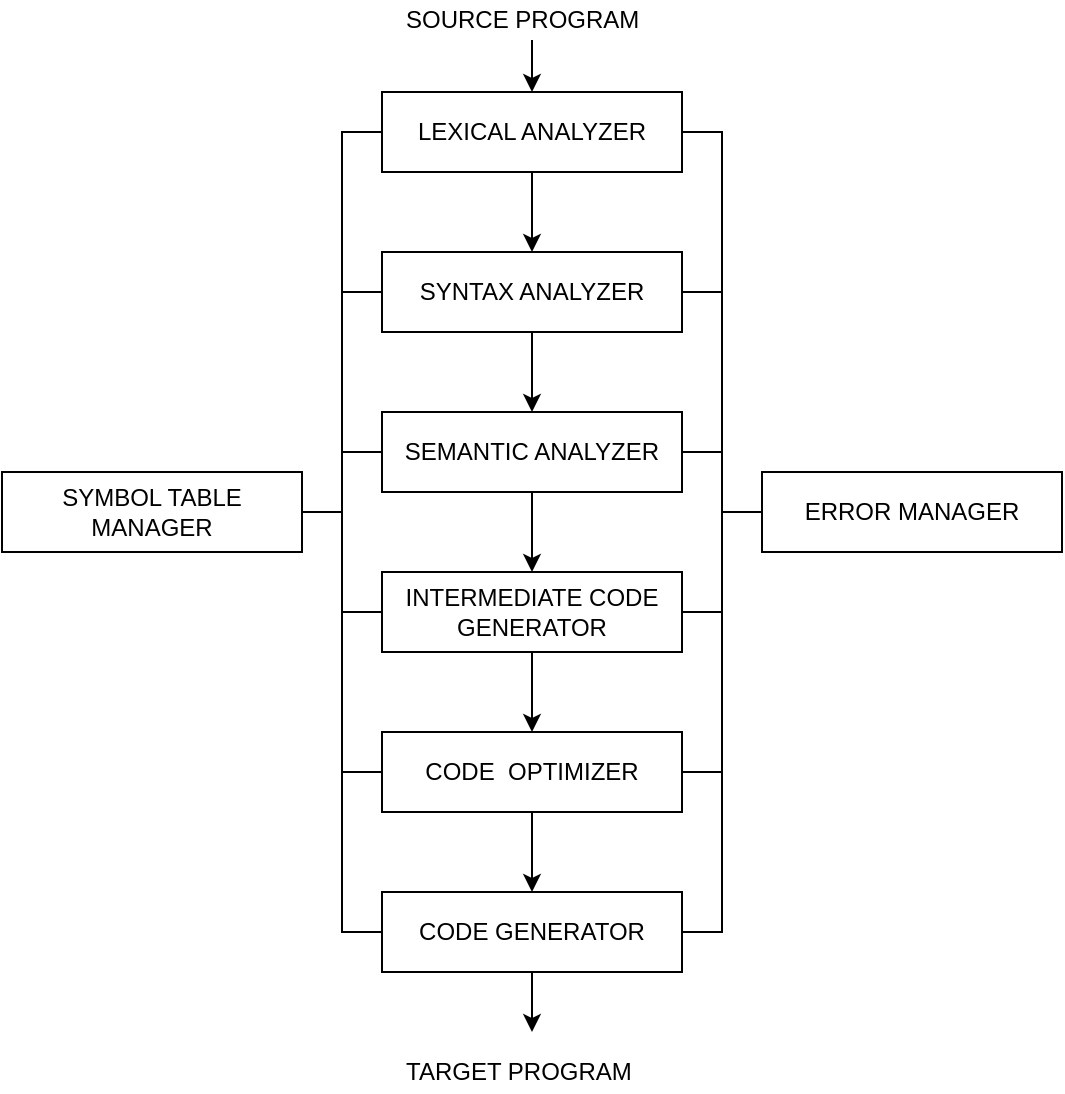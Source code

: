 <mxfile version="12.0.0" type="device" pages="1"><diagram id="leELTEiz8QPqDbFd-o5H" name="Page-1"><mxGraphModel dx="1357" dy="809" grid="1" gridSize="10" guides="1" tooltips="1" connect="1" arrows="1" fold="1" page="1" pageScale="1" pageWidth="850" pageHeight="1100" math="0" shadow="0"><root><mxCell id="0"/><mxCell id="1" parent="0"/><mxCell id="evwlP9d_l7jzHg35y20D-12" style="edgeStyle=orthogonalEdgeStyle;rounded=0;orthogonalLoop=1;jettySize=auto;html=1;entryX=0.5;entryY=0;entryDx=0;entryDy=0;" edge="1" parent="1" source="evwlP9d_l7jzHg35y20D-1" target="evwlP9d_l7jzHg35y20D-2"><mxGeometry relative="1" as="geometry"/></mxCell><mxCell id="evwlP9d_l7jzHg35y20D-1" value="LEXICAL ANALYZER" style="rounded=0;whiteSpace=wrap;html=1;" vertex="1" parent="1"><mxGeometry x="310" y="170" width="150" height="40" as="geometry"/></mxCell><mxCell id="evwlP9d_l7jzHg35y20D-13" style="edgeStyle=orthogonalEdgeStyle;rounded=0;orthogonalLoop=1;jettySize=auto;html=1;entryX=0.5;entryY=0;entryDx=0;entryDy=0;" edge="1" parent="1" source="evwlP9d_l7jzHg35y20D-2" target="evwlP9d_l7jzHg35y20D-3"><mxGeometry relative="1" as="geometry"/></mxCell><mxCell id="evwlP9d_l7jzHg35y20D-2" value="SYNTAX ANALYZER" style="rounded=0;whiteSpace=wrap;html=1;" vertex="1" parent="1"><mxGeometry x="310" y="250" width="150" height="40" as="geometry"/></mxCell><mxCell id="evwlP9d_l7jzHg35y20D-14" value="" style="edgeStyle=orthogonalEdgeStyle;rounded=0;orthogonalLoop=1;jettySize=auto;html=1;" edge="1" parent="1" source="evwlP9d_l7jzHg35y20D-3" target="evwlP9d_l7jzHg35y20D-4"><mxGeometry relative="1" as="geometry"/></mxCell><mxCell id="evwlP9d_l7jzHg35y20D-3" value="SEMANTIC ANALYZER" style="rounded=0;whiteSpace=wrap;html=1;" vertex="1" parent="1"><mxGeometry x="310" y="330" width="150" height="40" as="geometry"/></mxCell><mxCell id="evwlP9d_l7jzHg35y20D-15" value="" style="edgeStyle=orthogonalEdgeStyle;rounded=0;orthogonalLoop=1;jettySize=auto;html=1;" edge="1" parent="1" source="evwlP9d_l7jzHg35y20D-4" target="evwlP9d_l7jzHg35y20D-5"><mxGeometry relative="1" as="geometry"/></mxCell><mxCell id="evwlP9d_l7jzHg35y20D-4" value="INTERMEDIATE CODE GENERATOR" style="rounded=0;whiteSpace=wrap;html=1;" vertex="1" parent="1"><mxGeometry x="310" y="410" width="150" height="40" as="geometry"/></mxCell><mxCell id="evwlP9d_l7jzHg35y20D-16" value="" style="edgeStyle=orthogonalEdgeStyle;rounded=0;orthogonalLoop=1;jettySize=auto;html=1;" edge="1" parent="1" source="evwlP9d_l7jzHg35y20D-5" target="evwlP9d_l7jzHg35y20D-6"><mxGeometry relative="1" as="geometry"/></mxCell><mxCell id="evwlP9d_l7jzHg35y20D-5" value="CODE&amp;nbsp; OPTIMIZER" style="rounded=0;whiteSpace=wrap;html=1;" vertex="1" parent="1"><mxGeometry x="310" y="490" width="150" height="40" as="geometry"/></mxCell><mxCell id="evwlP9d_l7jzHg35y20D-19" style="edgeStyle=orthogonalEdgeStyle;rounded=0;orthogonalLoop=1;jettySize=auto;html=1;" edge="1" parent="1" source="evwlP9d_l7jzHg35y20D-6"><mxGeometry relative="1" as="geometry"><mxPoint x="385" y="640" as="targetPoint"/></mxGeometry></mxCell><mxCell id="evwlP9d_l7jzHg35y20D-6" value="CODE GENERATOR" style="rounded=0;whiteSpace=wrap;html=1;" vertex="1" parent="1"><mxGeometry x="310" y="570" width="150" height="40" as="geometry"/></mxCell><mxCell id="evwlP9d_l7jzHg35y20D-26" style="edgeStyle=orthogonalEdgeStyle;rounded=0;orthogonalLoop=1;jettySize=auto;html=1;entryX=0;entryY=0.5;entryDx=0;entryDy=0;endArrow=none;endFill=0;" edge="1" parent="1" source="evwlP9d_l7jzHg35y20D-7" target="evwlP9d_l7jzHg35y20D-1"><mxGeometry relative="1" as="geometry"/></mxCell><mxCell id="evwlP9d_l7jzHg35y20D-27" style="edgeStyle=orthogonalEdgeStyle;rounded=0;orthogonalLoop=1;jettySize=auto;html=1;entryX=0;entryY=0.5;entryDx=0;entryDy=0;endArrow=none;endFill=0;" edge="1" parent="1" source="evwlP9d_l7jzHg35y20D-7" target="evwlP9d_l7jzHg35y20D-2"><mxGeometry relative="1" as="geometry"/></mxCell><mxCell id="evwlP9d_l7jzHg35y20D-28" style="edgeStyle=orthogonalEdgeStyle;rounded=0;orthogonalLoop=1;jettySize=auto;html=1;entryX=0;entryY=0.5;entryDx=0;entryDy=0;endArrow=none;endFill=0;" edge="1" parent="1" source="evwlP9d_l7jzHg35y20D-7" target="evwlP9d_l7jzHg35y20D-3"><mxGeometry relative="1" as="geometry"/></mxCell><mxCell id="evwlP9d_l7jzHg35y20D-29" style="edgeStyle=orthogonalEdgeStyle;rounded=0;orthogonalLoop=1;jettySize=auto;html=1;entryX=0;entryY=0.5;entryDx=0;entryDy=0;endArrow=none;endFill=0;" edge="1" parent="1" source="evwlP9d_l7jzHg35y20D-7" target="evwlP9d_l7jzHg35y20D-4"><mxGeometry relative="1" as="geometry"/></mxCell><mxCell id="evwlP9d_l7jzHg35y20D-30" style="edgeStyle=orthogonalEdgeStyle;rounded=0;orthogonalLoop=1;jettySize=auto;html=1;entryX=0;entryY=0.5;entryDx=0;entryDy=0;endArrow=none;endFill=0;" edge="1" parent="1" source="evwlP9d_l7jzHg35y20D-7" target="evwlP9d_l7jzHg35y20D-5"><mxGeometry relative="1" as="geometry"/></mxCell><mxCell id="evwlP9d_l7jzHg35y20D-31" style="edgeStyle=orthogonalEdgeStyle;rounded=0;orthogonalLoop=1;jettySize=auto;html=1;entryX=0;entryY=0.5;entryDx=0;entryDy=0;endArrow=none;endFill=0;" edge="1" parent="1" source="evwlP9d_l7jzHg35y20D-7" target="evwlP9d_l7jzHg35y20D-6"><mxGeometry relative="1" as="geometry"/></mxCell><mxCell id="evwlP9d_l7jzHg35y20D-7" value="SYMBOL TABLE MANAGER" style="rounded=0;whiteSpace=wrap;html=1;" vertex="1" parent="1"><mxGeometry x="120" y="360" width="150" height="40" as="geometry"/></mxCell><mxCell id="evwlP9d_l7jzHg35y20D-32" style="edgeStyle=orthogonalEdgeStyle;rounded=0;orthogonalLoop=1;jettySize=auto;html=1;entryX=1;entryY=0.5;entryDx=0;entryDy=0;endArrow=none;endFill=0;" edge="1" parent="1" source="evwlP9d_l7jzHg35y20D-8" target="evwlP9d_l7jzHg35y20D-1"><mxGeometry relative="1" as="geometry"/></mxCell><mxCell id="evwlP9d_l7jzHg35y20D-33" style="edgeStyle=orthogonalEdgeStyle;rounded=0;orthogonalLoop=1;jettySize=auto;html=1;entryX=1;entryY=0.5;entryDx=0;entryDy=0;endArrow=none;endFill=0;" edge="1" parent="1" source="evwlP9d_l7jzHg35y20D-8" target="evwlP9d_l7jzHg35y20D-2"><mxGeometry relative="1" as="geometry"/></mxCell><mxCell id="evwlP9d_l7jzHg35y20D-34" style="edgeStyle=orthogonalEdgeStyle;rounded=0;orthogonalLoop=1;jettySize=auto;html=1;entryX=1;entryY=0.5;entryDx=0;entryDy=0;endArrow=none;endFill=0;" edge="1" parent="1" source="evwlP9d_l7jzHg35y20D-8" target="evwlP9d_l7jzHg35y20D-3"><mxGeometry relative="1" as="geometry"/></mxCell><mxCell id="evwlP9d_l7jzHg35y20D-35" style="edgeStyle=orthogonalEdgeStyle;rounded=0;orthogonalLoop=1;jettySize=auto;html=1;entryX=1;entryY=0.5;entryDx=0;entryDy=0;endArrow=none;endFill=0;" edge="1" parent="1" source="evwlP9d_l7jzHg35y20D-8" target="evwlP9d_l7jzHg35y20D-4"><mxGeometry relative="1" as="geometry"/></mxCell><mxCell id="evwlP9d_l7jzHg35y20D-36" style="edgeStyle=orthogonalEdgeStyle;rounded=0;orthogonalLoop=1;jettySize=auto;html=1;entryX=1;entryY=0.5;entryDx=0;entryDy=0;endArrow=none;endFill=0;" edge="1" parent="1" source="evwlP9d_l7jzHg35y20D-8" target="evwlP9d_l7jzHg35y20D-5"><mxGeometry relative="1" as="geometry"/></mxCell><mxCell id="evwlP9d_l7jzHg35y20D-37" style="edgeStyle=orthogonalEdgeStyle;rounded=0;orthogonalLoop=1;jettySize=auto;html=1;entryX=1;entryY=0.5;entryDx=0;entryDy=0;endArrow=none;endFill=0;" edge="1" parent="1" source="evwlP9d_l7jzHg35y20D-8" target="evwlP9d_l7jzHg35y20D-6"><mxGeometry relative="1" as="geometry"/></mxCell><mxCell id="evwlP9d_l7jzHg35y20D-8" value="ERROR MANAGER" style="rounded=0;whiteSpace=wrap;html=1;" vertex="1" parent="1"><mxGeometry x="500" y="360" width="150" height="40" as="geometry"/></mxCell><mxCell id="evwlP9d_l7jzHg35y20D-22" style="edgeStyle=orthogonalEdgeStyle;rounded=0;orthogonalLoop=1;jettySize=auto;html=1;entryX=0.5;entryY=0;entryDx=0;entryDy=0;" edge="1" parent="1" source="evwlP9d_l7jzHg35y20D-9" target="evwlP9d_l7jzHg35y20D-1"><mxGeometry relative="1" as="geometry"/></mxCell><mxCell id="evwlP9d_l7jzHg35y20D-9" value="SOURCE PROGRAM" style="text;html=1;resizable=0;points=[];autosize=1;align=left;verticalAlign=top;spacingTop=-4;" vertex="1" parent="1"><mxGeometry x="320" y="124" width="130" height="20" as="geometry"/></mxCell><mxCell id="evwlP9d_l7jzHg35y20D-11" value="TARGET PROGRAM" style="text;html=1;resizable=0;points=[];autosize=1;align=left;verticalAlign=top;spacingTop=-4;" vertex="1" parent="1"><mxGeometry x="320" y="650" width="130" height="20" as="geometry"/></mxCell></root></mxGraphModel></diagram></mxfile>